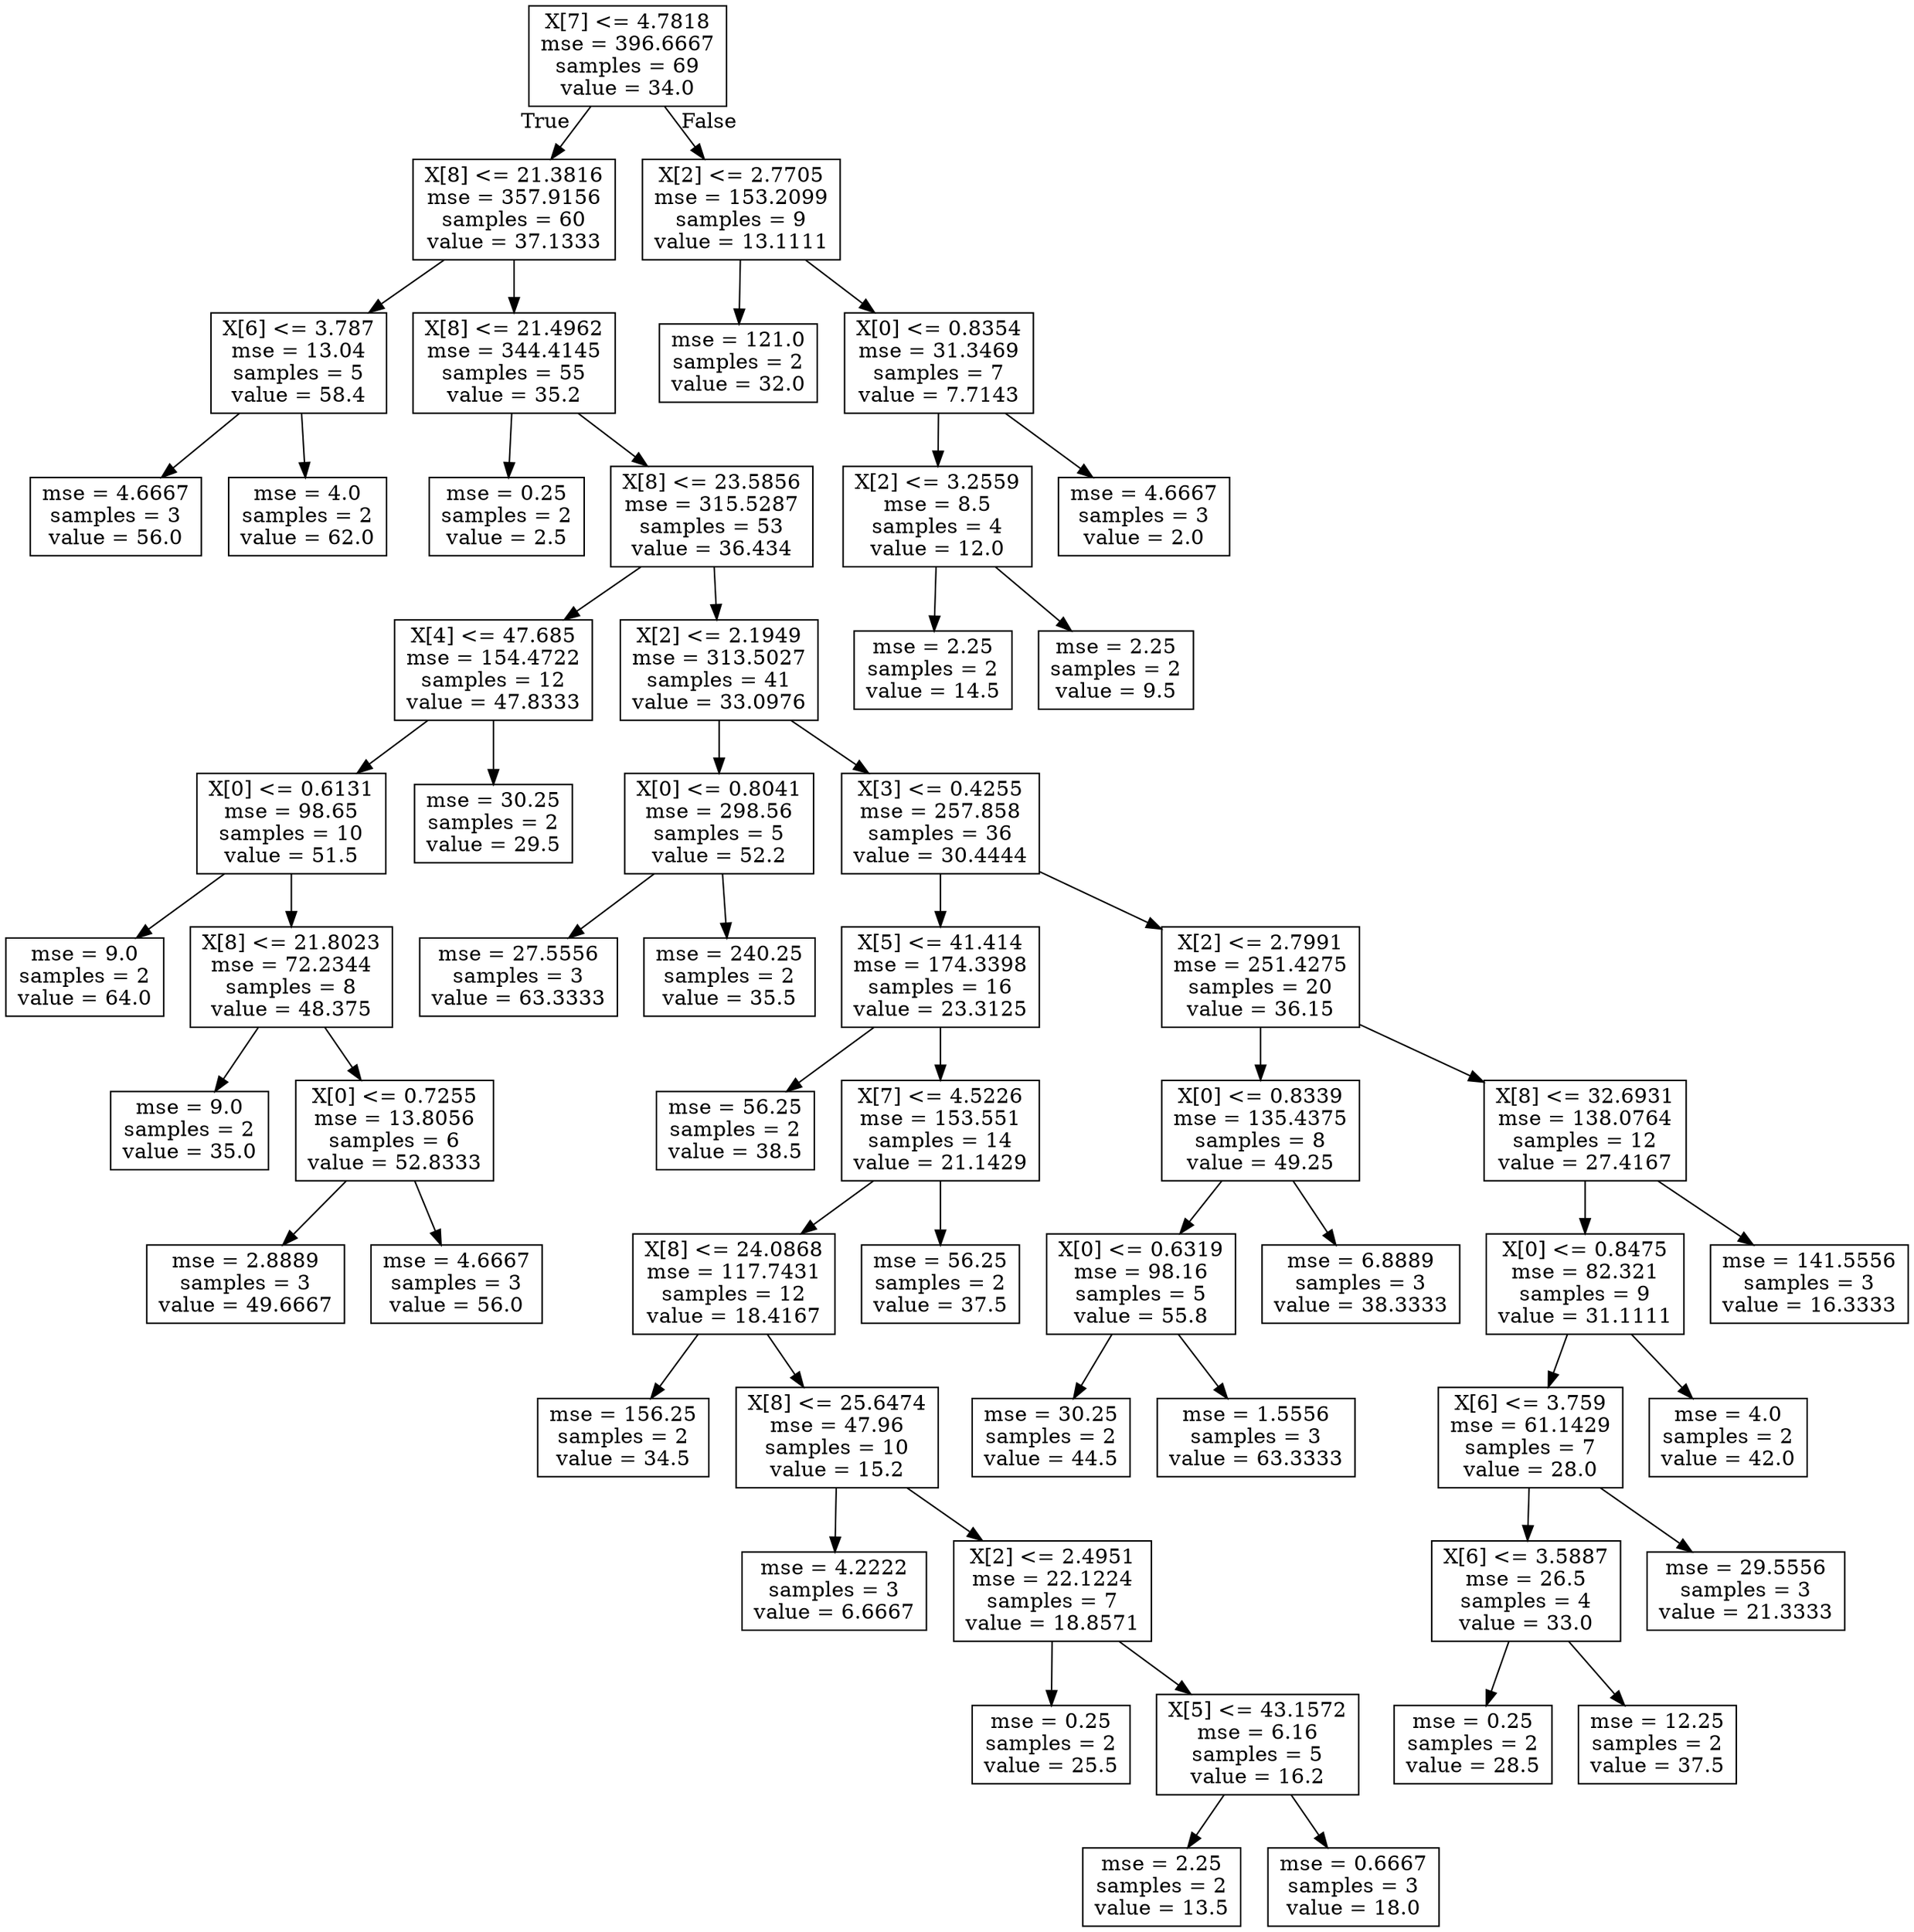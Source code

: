 digraph Tree {
node [shape=box] ;
0 [label="X[7] <= 4.7818\nmse = 396.6667\nsamples = 69\nvalue = 34.0"] ;
1 [label="X[8] <= 21.3816\nmse = 357.9156\nsamples = 60\nvalue = 37.1333"] ;
0 -> 1 [labeldistance=2.5, labelangle=45, headlabel="True"] ;
2 [label="X[6] <= 3.787\nmse = 13.04\nsamples = 5\nvalue = 58.4"] ;
1 -> 2 ;
3 [label="mse = 4.6667\nsamples = 3\nvalue = 56.0"] ;
2 -> 3 ;
4 [label="mse = 4.0\nsamples = 2\nvalue = 62.0"] ;
2 -> 4 ;
5 [label="X[8] <= 21.4962\nmse = 344.4145\nsamples = 55\nvalue = 35.2"] ;
1 -> 5 ;
6 [label="mse = 0.25\nsamples = 2\nvalue = 2.5"] ;
5 -> 6 ;
7 [label="X[8] <= 23.5856\nmse = 315.5287\nsamples = 53\nvalue = 36.434"] ;
5 -> 7 ;
8 [label="X[4] <= 47.685\nmse = 154.4722\nsamples = 12\nvalue = 47.8333"] ;
7 -> 8 ;
9 [label="X[0] <= 0.6131\nmse = 98.65\nsamples = 10\nvalue = 51.5"] ;
8 -> 9 ;
10 [label="mse = 9.0\nsamples = 2\nvalue = 64.0"] ;
9 -> 10 ;
11 [label="X[8] <= 21.8023\nmse = 72.2344\nsamples = 8\nvalue = 48.375"] ;
9 -> 11 ;
12 [label="mse = 9.0\nsamples = 2\nvalue = 35.0"] ;
11 -> 12 ;
13 [label="X[0] <= 0.7255\nmse = 13.8056\nsamples = 6\nvalue = 52.8333"] ;
11 -> 13 ;
14 [label="mse = 2.8889\nsamples = 3\nvalue = 49.6667"] ;
13 -> 14 ;
15 [label="mse = 4.6667\nsamples = 3\nvalue = 56.0"] ;
13 -> 15 ;
16 [label="mse = 30.25\nsamples = 2\nvalue = 29.5"] ;
8 -> 16 ;
17 [label="X[2] <= 2.1949\nmse = 313.5027\nsamples = 41\nvalue = 33.0976"] ;
7 -> 17 ;
18 [label="X[0] <= 0.8041\nmse = 298.56\nsamples = 5\nvalue = 52.2"] ;
17 -> 18 ;
19 [label="mse = 27.5556\nsamples = 3\nvalue = 63.3333"] ;
18 -> 19 ;
20 [label="mse = 240.25\nsamples = 2\nvalue = 35.5"] ;
18 -> 20 ;
21 [label="X[3] <= 0.4255\nmse = 257.858\nsamples = 36\nvalue = 30.4444"] ;
17 -> 21 ;
22 [label="X[5] <= 41.414\nmse = 174.3398\nsamples = 16\nvalue = 23.3125"] ;
21 -> 22 ;
23 [label="mse = 56.25\nsamples = 2\nvalue = 38.5"] ;
22 -> 23 ;
24 [label="X[7] <= 4.5226\nmse = 153.551\nsamples = 14\nvalue = 21.1429"] ;
22 -> 24 ;
25 [label="X[8] <= 24.0868\nmse = 117.7431\nsamples = 12\nvalue = 18.4167"] ;
24 -> 25 ;
26 [label="mse = 156.25\nsamples = 2\nvalue = 34.5"] ;
25 -> 26 ;
27 [label="X[8] <= 25.6474\nmse = 47.96\nsamples = 10\nvalue = 15.2"] ;
25 -> 27 ;
28 [label="mse = 4.2222\nsamples = 3\nvalue = 6.6667"] ;
27 -> 28 ;
29 [label="X[2] <= 2.4951\nmse = 22.1224\nsamples = 7\nvalue = 18.8571"] ;
27 -> 29 ;
30 [label="mse = 0.25\nsamples = 2\nvalue = 25.5"] ;
29 -> 30 ;
31 [label="X[5] <= 43.1572\nmse = 6.16\nsamples = 5\nvalue = 16.2"] ;
29 -> 31 ;
32 [label="mse = 2.25\nsamples = 2\nvalue = 13.5"] ;
31 -> 32 ;
33 [label="mse = 0.6667\nsamples = 3\nvalue = 18.0"] ;
31 -> 33 ;
34 [label="mse = 56.25\nsamples = 2\nvalue = 37.5"] ;
24 -> 34 ;
35 [label="X[2] <= 2.7991\nmse = 251.4275\nsamples = 20\nvalue = 36.15"] ;
21 -> 35 ;
36 [label="X[0] <= 0.8339\nmse = 135.4375\nsamples = 8\nvalue = 49.25"] ;
35 -> 36 ;
37 [label="X[0] <= 0.6319\nmse = 98.16\nsamples = 5\nvalue = 55.8"] ;
36 -> 37 ;
38 [label="mse = 30.25\nsamples = 2\nvalue = 44.5"] ;
37 -> 38 ;
39 [label="mse = 1.5556\nsamples = 3\nvalue = 63.3333"] ;
37 -> 39 ;
40 [label="mse = 6.8889\nsamples = 3\nvalue = 38.3333"] ;
36 -> 40 ;
41 [label="X[8] <= 32.6931\nmse = 138.0764\nsamples = 12\nvalue = 27.4167"] ;
35 -> 41 ;
42 [label="X[0] <= 0.8475\nmse = 82.321\nsamples = 9\nvalue = 31.1111"] ;
41 -> 42 ;
43 [label="X[6] <= 3.759\nmse = 61.1429\nsamples = 7\nvalue = 28.0"] ;
42 -> 43 ;
44 [label="X[6] <= 3.5887\nmse = 26.5\nsamples = 4\nvalue = 33.0"] ;
43 -> 44 ;
45 [label="mse = 0.25\nsamples = 2\nvalue = 28.5"] ;
44 -> 45 ;
46 [label="mse = 12.25\nsamples = 2\nvalue = 37.5"] ;
44 -> 46 ;
47 [label="mse = 29.5556\nsamples = 3\nvalue = 21.3333"] ;
43 -> 47 ;
48 [label="mse = 4.0\nsamples = 2\nvalue = 42.0"] ;
42 -> 48 ;
49 [label="mse = 141.5556\nsamples = 3\nvalue = 16.3333"] ;
41 -> 49 ;
50 [label="X[2] <= 2.7705\nmse = 153.2099\nsamples = 9\nvalue = 13.1111"] ;
0 -> 50 [labeldistance=2.5, labelangle=-45, headlabel="False"] ;
51 [label="mse = 121.0\nsamples = 2\nvalue = 32.0"] ;
50 -> 51 ;
52 [label="X[0] <= 0.8354\nmse = 31.3469\nsamples = 7\nvalue = 7.7143"] ;
50 -> 52 ;
53 [label="X[2] <= 3.2559\nmse = 8.5\nsamples = 4\nvalue = 12.0"] ;
52 -> 53 ;
54 [label="mse = 2.25\nsamples = 2\nvalue = 14.5"] ;
53 -> 54 ;
55 [label="mse = 2.25\nsamples = 2\nvalue = 9.5"] ;
53 -> 55 ;
56 [label="mse = 4.6667\nsamples = 3\nvalue = 2.0"] ;
52 -> 56 ;
}
